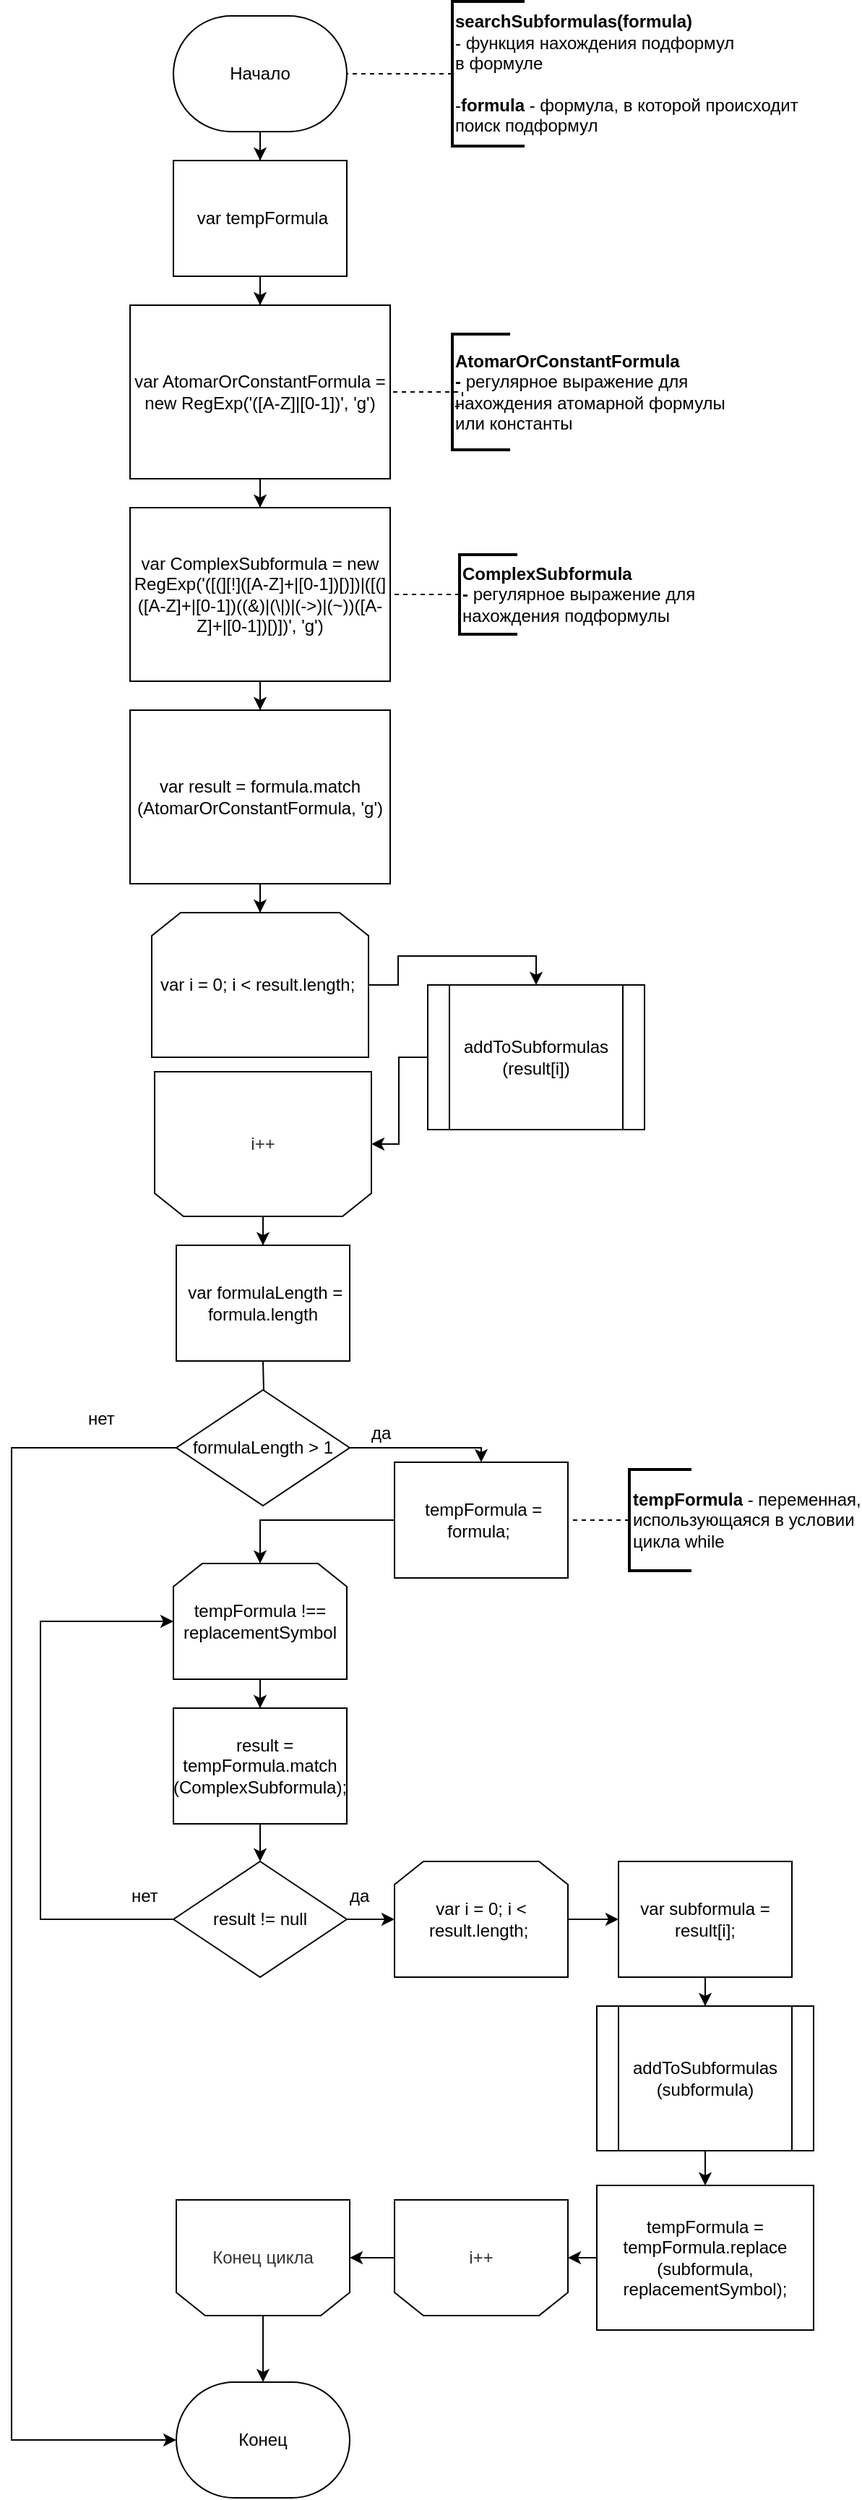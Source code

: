 <mxfile version="13.0.8" type="device"><diagram id="1t7p6Hh3cURHB-4DBX0M" name="Page-1"><mxGraphModel dx="1422" dy="762" grid="1" gridSize="10" guides="1" tooltips="1" connect="1" arrows="1" fold="1" page="1" pageScale="1" pageWidth="827" pageHeight="1169" math="0" shadow="0"><root><mxCell id="0"/><mxCell id="1" parent="0"/><mxCell id="ZX2BLgcOro3yoejtXOzk-10" value="" style="edgeStyle=orthogonalEdgeStyle;rounded=0;orthogonalLoop=1;jettySize=auto;html=1;" parent="1" source="aUrjmWOojp8BeVGfz8_i-4" target="aUrjmWOojp8BeVGfz8_i-21" edge="1"><mxGeometry relative="1" as="geometry"/></mxCell><mxCell id="aUrjmWOojp8BeVGfz8_i-4" value="var result = formula.match&lt;br&gt;(AtomarOrConstantFormula, 'g')" style="rounded=0;whiteSpace=wrap;html=1;fillColor=#ffffff;" parent="1" vertex="1"><mxGeometry x="202" y="510" width="180" height="120" as="geometry"/></mxCell><mxCell id="4Qz2ON3pD0a2DFJJNp7B-15" value="" style="edgeStyle=orthogonalEdgeStyle;rounded=0;orthogonalLoop=1;jettySize=auto;html=1;endArrow=classic;endFill=1;entryX=0.5;entryY=0;entryDx=0;entryDy=0;" parent="1" source="aUrjmWOojp8BeVGfz8_i-21" target="4Qz2ON3pD0a2DFJJNp7B-14" edge="1"><mxGeometry relative="1" as="geometry"/></mxCell><mxCell id="aUrjmWOojp8BeVGfz8_i-21" value="var i = 0; i &amp;lt; result.length;&amp;nbsp;" style="shape=loopLimit;whiteSpace=wrap;html=1;" parent="1" vertex="1"><mxGeometry x="217" y="650" width="150" height="100" as="geometry"/></mxCell><mxCell id="to2Lda3MGPFUbq3ygbfj-8" style="edgeStyle=orthogonalEdgeStyle;rounded=0;orthogonalLoop=1;jettySize=auto;html=1;" edge="1" parent="1" source="aUrjmWOojp8BeVGfz8_i-22" target="4Qz2ON3pD0a2DFJJNp7B-16"><mxGeometry relative="1" as="geometry"/></mxCell><mxCell id="aUrjmWOojp8BeVGfz8_i-22" value="i++" style="shape=loopLimit;whiteSpace=wrap;html=1;rotation=0;textOpacity=80;direction=east;flipH=0;flipV=1;" parent="1" vertex="1"><mxGeometry x="219" y="760" width="150" height="100" as="geometry"/></mxCell><mxCell id="to2Lda3MGPFUbq3ygbfj-1" style="edgeStyle=orthogonalEdgeStyle;rounded=0;orthogonalLoop=1;jettySize=auto;html=1;" edge="1" parent="1" source="4Qz2ON3pD0a2DFJJNp7B-1" target="4Qz2ON3pD0a2DFJJNp7B-4"><mxGeometry relative="1" as="geometry"/></mxCell><mxCell id="4Qz2ON3pD0a2DFJJNp7B-1" value="Начало&lt;br&gt;" style="whiteSpace=wrap;html=1;rounded=1;arcSize=50;align=center;verticalAlign=middle;container=1;recursiveResize=0;strokeWidth=1;autosize=1;spacing=4;treeFolding=1;" parent="1" vertex="1"><mxGeometry x="232" y="30" width="120" height="80" as="geometry"/></mxCell><mxCell id="4Qz2ON3pD0a2DFJJNp7B-3" value="" style="edgeStyle=orthogonalEdgeStyle;rounded=0;orthogonalLoop=1;jettySize=auto;html=1;dashed=1;endArrow=none;endFill=0;" parent="1" source="4Qz2ON3pD0a2DFJJNp7B-2" target="4Qz2ON3pD0a2DFJJNp7B-1" edge="1"><mxGeometry relative="1" as="geometry"/></mxCell><mxCell id="4Qz2ON3pD0a2DFJJNp7B-2" value="&lt;div style=&quot;text-align: left&quot;&gt;&lt;b&gt;searchSubformulas(formula)&lt;/b&gt;&lt;br&gt;&lt;/div&gt;&lt;div style=&quot;text-align: left&quot;&gt;- функция нахождения подформул&amp;nbsp;&lt;/div&gt;&lt;div style=&quot;text-align: left&quot;&gt;в формуле&lt;/div&gt;&lt;div style=&quot;text-align: left&quot;&gt;&lt;span&gt;&lt;br&gt;&lt;/span&gt;&lt;/div&gt;&lt;div style=&quot;text-align: left&quot;&gt;-&lt;b&gt;formula&lt;/b&gt;&amp;nbsp;- формула, в которой происходит&lt;/div&gt;&lt;div style=&quot;text-align: left&quot;&gt;поиск подформул&lt;/div&gt;" style="strokeWidth=2;html=1;shape=mxgraph.flowchart.annotation_1;align=left;pointerEvents=1" parent="1" vertex="1"><mxGeometry x="425" y="20" width="50" height="100" as="geometry"/></mxCell><mxCell id="to2Lda3MGPFUbq3ygbfj-4" style="edgeStyle=orthogonalEdgeStyle;rounded=0;orthogonalLoop=1;jettySize=auto;html=1;" edge="1" parent="1" source="4Qz2ON3pD0a2DFJJNp7B-4" target="4Qz2ON3pD0a2DFJJNp7B-5"><mxGeometry relative="1" as="geometry"/></mxCell><mxCell id="4Qz2ON3pD0a2DFJJNp7B-4" value="&amp;nbsp;var tempFormula" style="rounded=0;whiteSpace=wrap;html=1;fillColor=#ffffff;" parent="1" vertex="1"><mxGeometry x="232" y="130" width="120" height="80" as="geometry"/></mxCell><mxCell id="4Qz2ON3pD0a2DFJJNp7B-41" value="" style="edgeStyle=orthogonalEdgeStyle;rounded=0;orthogonalLoop=1;jettySize=auto;html=1;endArrow=classic;endFill=1;" parent="1" source="4Qz2ON3pD0a2DFJJNp7B-5" target="4Qz2ON3pD0a2DFJJNp7B-38" edge="1"><mxGeometry relative="1" as="geometry"/></mxCell><mxCell id="4Qz2ON3pD0a2DFJJNp7B-5" value="&lt;div style=&quot;text-align: center&quot;&gt;var AtomarOrConstantFormula = new RegExp('([A-Z]|[0-1])', 'g')&lt;/div&gt;" style="rounded=0;whiteSpace=wrap;html=1;" parent="1" vertex="1"><mxGeometry x="202" y="230" width="180" height="120" as="geometry"/></mxCell><mxCell id="4Qz2ON3pD0a2DFJJNp7B-6" style="edgeStyle=orthogonalEdgeStyle;rounded=0;orthogonalLoop=1;jettySize=auto;html=1;entryX=1;entryY=0.5;entryDx=0;entryDy=0;endArrow=none;endFill=0;dashed=1;exitX=0;exitY=0.5;exitDx=0;exitDy=0;exitPerimeter=0;" parent="1" target="4Qz2ON3pD0a2DFJJNp7B-5" edge="1" source="4Qz2ON3pD0a2DFJJNp7B-7"><mxGeometry relative="1" as="geometry"><mxPoint x="432" y="259.529" as="sourcePoint"/><Array as="points"><mxPoint x="432" y="300"/><mxPoint x="432" y="290"/></Array></mxGeometry></mxCell><mxCell id="4Qz2ON3pD0a2DFJJNp7B-7" value="&lt;span&gt;&lt;b&gt;AtomarOrConstantFormula&amp;nbsp;&lt;/b&gt;&lt;/span&gt;&lt;div&gt;&lt;b&gt;-&lt;/b&gt;&amp;nbsp;регулярное выражение для&amp;nbsp;&lt;/div&gt;&lt;div&gt;нахождения&amp;nbsp;&lt;span&gt;атомарной формулы&amp;nbsp;&lt;/span&gt;&lt;/div&gt;&lt;div&gt;&lt;span&gt;или константы&lt;/span&gt;&lt;/div&gt;" style="strokeWidth=2;html=1;shape=mxgraph.flowchart.annotation_1;align=left;pointerEvents=1" parent="1" vertex="1"><mxGeometry x="425" y="250" width="40" height="80" as="geometry"/></mxCell><mxCell id="4Qz2ON3pD0a2DFJJNp7B-19" value="" style="edgeStyle=orthogonalEdgeStyle;rounded=0;orthogonalLoop=1;jettySize=auto;html=1;endArrow=classic;endFill=1;entryX=1;entryY=0.5;entryDx=0;entryDy=0;" parent="1" source="4Qz2ON3pD0a2DFJJNp7B-14" target="aUrjmWOojp8BeVGfz8_i-22" edge="1"><mxGeometry relative="1" as="geometry"><Array as="points"/></mxGeometry></mxCell><mxCell id="4Qz2ON3pD0a2DFJJNp7B-14" value="&lt;span&gt;addToSubformulas&lt;br&gt;(result[i])&lt;/span&gt;" style="shape=process;whiteSpace=wrap;html=1;backgroundOutline=1;" parent="1" vertex="1"><mxGeometry x="408" y="700" width="150" height="100" as="geometry"/></mxCell><mxCell id="to2Lda3MGPFUbq3ygbfj-9" style="edgeStyle=orthogonalEdgeStyle;rounded=0;orthogonalLoop=1;jettySize=auto;html=1;" edge="1" parent="1" target="4Qz2ON3pD0a2DFJJNp7B-21"><mxGeometry relative="1" as="geometry"><mxPoint x="294" y="960" as="sourcePoint"/></mxGeometry></mxCell><mxCell id="4Qz2ON3pD0a2DFJJNp7B-16" value="&amp;nbsp;var formulaLength = formula.length" style="rounded=0;whiteSpace=wrap;html=1;" parent="1" vertex="1"><mxGeometry x="234" y="880" width="120" height="80" as="geometry"/></mxCell><mxCell id="4Qz2ON3pD0a2DFJJNp7B-27" style="edgeStyle=orthogonalEdgeStyle;rounded=0;orthogonalLoop=1;jettySize=auto;html=1;entryX=0.5;entryY=0;entryDx=0;entryDy=0;endArrow=classic;endFill=1;" parent="1" source="4Qz2ON3pD0a2DFJJNp7B-21" target="4Qz2ON3pD0a2DFJJNp7B-24" edge="1"><mxGeometry relative="1" as="geometry"><Array as="points"><mxPoint x="445" y="1020"/></Array></mxGeometry></mxCell><mxCell id="4Qz2ON3pD0a2DFJJNp7B-68" style="edgeStyle=orthogonalEdgeStyle;rounded=0;orthogonalLoop=1;jettySize=auto;html=1;entryX=0;entryY=0.5;entryDx=0;entryDy=0;endArrow=classic;endFill=1;exitX=0;exitY=0.5;exitDx=0;exitDy=0;exitPerimeter=0;" parent="1" source="4Qz2ON3pD0a2DFJJNp7B-21" target="4Qz2ON3pD0a2DFJJNp7B-65" edge="1"><mxGeometry relative="1" as="geometry"><Array as="points"><mxPoint x="120" y="1020"/><mxPoint x="120" y="1706"/></Array></mxGeometry></mxCell><mxCell id="4Qz2ON3pD0a2DFJJNp7B-21" value="formulaLength &amp;gt; 1" style="strokeWidth=1;html=1;shape=mxgraph.flowchart.decision;whiteSpace=wrap;" parent="1" vertex="1"><mxGeometry x="234" y="980" width="120" height="80" as="geometry"/></mxCell><mxCell id="4Qz2ON3pD0a2DFJJNp7B-37" style="edgeStyle=orthogonalEdgeStyle;rounded=0;orthogonalLoop=1;jettySize=auto;html=1;endArrow=classic;endFill=1;entryX=0.5;entryY=0;entryDx=0;entryDy=0;" parent="1" source="4Qz2ON3pD0a2DFJJNp7B-24" target="4Qz2ON3pD0a2DFJJNp7B-31" edge="1"><mxGeometry relative="1" as="geometry"/></mxCell><mxCell id="4Qz2ON3pD0a2DFJJNp7B-24" value="&amp;nbsp;tempFormula = formula;&amp;nbsp;" style="rounded=0;whiteSpace=wrap;html=1;" parent="1" vertex="1"><mxGeometry x="385" y="1030" width="120" height="80" as="geometry"/></mxCell><mxCell id="4Qz2ON3pD0a2DFJJNp7B-29" value="" style="edgeStyle=orthogonalEdgeStyle;rounded=0;orthogonalLoop=1;jettySize=auto;html=1;endArrow=none;endFill=0;dashed=1;" parent="1" source="4Qz2ON3pD0a2DFJJNp7B-28" target="4Qz2ON3pD0a2DFJJNp7B-24" edge="1"><mxGeometry relative="1" as="geometry"/></mxCell><mxCell id="4Qz2ON3pD0a2DFJJNp7B-28" value="&lt;b&gt;tempFormula&amp;nbsp;&lt;/b&gt;- переменная,&lt;br&gt;использующаяся в условии&lt;br&gt;цикла while&lt;br&gt;" style="strokeWidth=2;html=1;shape=mxgraph.flowchart.annotation_1;align=left;pointerEvents=1" parent="1" vertex="1"><mxGeometry x="547.5" y="1035" width="43" height="70" as="geometry"/></mxCell><mxCell id="4Qz2ON3pD0a2DFJJNp7B-30" value="да" style="text;html=1;resizable=0;points=[];autosize=1;align=left;verticalAlign=top;spacingTop=-4;" parent="1" vertex="1"><mxGeometry x="367" y="1000" width="30" height="20" as="geometry"/></mxCell><mxCell id="4Qz2ON3pD0a2DFJJNp7B-44" value="" style="edgeStyle=orthogonalEdgeStyle;rounded=0;orthogonalLoop=1;jettySize=auto;html=1;endArrow=classic;endFill=1;" parent="1" source="4Qz2ON3pD0a2DFJJNp7B-31" target="4Qz2ON3pD0a2DFJJNp7B-43" edge="1"><mxGeometry relative="1" as="geometry"/></mxCell><mxCell id="4Qz2ON3pD0a2DFJJNp7B-31" value="tempFormula !== replacementSymbol&lt;br&gt;" style="shape=loopLimit;whiteSpace=wrap;html=1;" parent="1" vertex="1"><mxGeometry x="232" y="1100" width="120" height="80" as="geometry"/></mxCell><mxCell id="to2Lda3MGPFUbq3ygbfj-7" style="edgeStyle=orthogonalEdgeStyle;rounded=0;orthogonalLoop=1;jettySize=auto;html=1;" edge="1" parent="1" source="4Qz2ON3pD0a2DFJJNp7B-38" target="aUrjmWOojp8BeVGfz8_i-4"><mxGeometry relative="1" as="geometry"/></mxCell><mxCell id="4Qz2ON3pD0a2DFJJNp7B-38" value="&lt;div style=&quot;text-align: center&quot;&gt;var ComplexSubformula = new RegExp('([(][!]([A-Z]+|[0-1])[)])|([(]([A-Z]+|[0-1])((&amp;amp;)|(\\|)|(-&amp;gt;)|(~))([A-Z]+|[0-1])[)])', 'g')&lt;/div&gt;" style="rounded=0;whiteSpace=wrap;html=1;" parent="1" vertex="1"><mxGeometry x="202" y="370" width="180" height="120" as="geometry"/></mxCell><mxCell id="4Qz2ON3pD0a2DFJJNp7B-39" style="edgeStyle=orthogonalEdgeStyle;rounded=0;orthogonalLoop=1;jettySize=auto;html=1;entryX=1;entryY=0.5;entryDx=0;entryDy=0;endArrow=none;endFill=0;dashed=1;" parent="1" source="4Qz2ON3pD0a2DFJJNp7B-40" target="4Qz2ON3pD0a2DFJJNp7B-38" edge="1"><mxGeometry relative="1" as="geometry"/></mxCell><mxCell id="4Qz2ON3pD0a2DFJJNp7B-40" value="&lt;span&gt;&lt;b&gt;ComplexSubformula&lt;/b&gt;&lt;/span&gt;&lt;span&gt;&lt;b&gt;&amp;nbsp;&lt;/b&gt;&lt;/span&gt;&lt;div&gt;&lt;b&gt;-&lt;/b&gt;&amp;nbsp;регулярное выражение для&amp;nbsp;&lt;/div&gt;&lt;div&gt;нахождения подформулы&lt;/div&gt;" style="strokeWidth=2;html=1;shape=mxgraph.flowchart.annotation_1;align=left;pointerEvents=1" parent="1" vertex="1"><mxGeometry x="430" y="402.5" width="40" height="55" as="geometry"/></mxCell><mxCell id="4Qz2ON3pD0a2DFJJNp7B-46" value="" style="edgeStyle=orthogonalEdgeStyle;rounded=0;orthogonalLoop=1;jettySize=auto;html=1;endArrow=classic;endFill=1;" parent="1" source="4Qz2ON3pD0a2DFJJNp7B-43" target="4Qz2ON3pD0a2DFJJNp7B-45" edge="1"><mxGeometry relative="1" as="geometry"/></mxCell><mxCell id="4Qz2ON3pD0a2DFJJNp7B-43" value="&amp;nbsp; result = tempFormula.match&lt;br&gt;(ComplexSubformula);" style="rounded=0;whiteSpace=wrap;html=1;" parent="1" vertex="1"><mxGeometry x="232" y="1200" width="120" height="80" as="geometry"/></mxCell><mxCell id="4Qz2ON3pD0a2DFJJNp7B-49" value="" style="edgeStyle=orthogonalEdgeStyle;rounded=0;orthogonalLoop=1;jettySize=auto;html=1;endArrow=classic;endFill=1;" parent="1" source="4Qz2ON3pD0a2DFJJNp7B-45" target="4Qz2ON3pD0a2DFJJNp7B-48" edge="1"><mxGeometry relative="1" as="geometry"/></mxCell><mxCell id="4Qz2ON3pD0a2DFJJNp7B-72" style="edgeStyle=orthogonalEdgeStyle;rounded=0;orthogonalLoop=1;jettySize=auto;html=1;endArrow=classic;endFill=1;exitX=0;exitY=0.5;exitDx=0;exitDy=0;exitPerimeter=0;entryX=0;entryY=0.5;entryDx=0;entryDy=0;" parent="1" source="4Qz2ON3pD0a2DFJJNp7B-45" edge="1" target="4Qz2ON3pD0a2DFJJNp7B-31"><mxGeometry relative="1" as="geometry"><mxPoint x="253" y="1106" as="targetPoint"/><mxPoint x="176" y="1356" as="sourcePoint"/><Array as="points"><mxPoint x="140" y="1346"/><mxPoint x="140" y="1140"/></Array></mxGeometry></mxCell><mxCell id="4Qz2ON3pD0a2DFJJNp7B-45" value="result != null" style="strokeWidth=1;html=1;shape=mxgraph.flowchart.decision;whiteSpace=wrap;" parent="1" vertex="1"><mxGeometry x="232" y="1306" width="120" height="80" as="geometry"/></mxCell><mxCell id="4Qz2ON3pD0a2DFJJNp7B-52" value="" style="edgeStyle=orthogonalEdgeStyle;rounded=0;orthogonalLoop=1;jettySize=auto;html=1;endArrow=classic;endFill=1;" parent="1" source="4Qz2ON3pD0a2DFJJNp7B-48" target="4Qz2ON3pD0a2DFJJNp7B-51" edge="1"><mxGeometry relative="1" as="geometry"/></mxCell><mxCell id="4Qz2ON3pD0a2DFJJNp7B-48" value="var i = 0; i &amp;lt; result.length;&amp;nbsp;" style="shape=loopLimit;whiteSpace=wrap;html=1;" parent="1" vertex="1"><mxGeometry x="385" y="1306" width="120" height="80" as="geometry"/></mxCell><mxCell id="4Qz2ON3pD0a2DFJJNp7B-50" value="да" style="text;html=1;resizable=0;points=[];autosize=1;align=left;verticalAlign=top;spacingTop=-4;" parent="1" vertex="1"><mxGeometry x="352" y="1320" width="30" height="20" as="geometry"/></mxCell><mxCell id="4Qz2ON3pD0a2DFJJNp7B-58" value="" style="edgeStyle=orthogonalEdgeStyle;rounded=0;orthogonalLoop=1;jettySize=auto;html=1;endArrow=classic;endFill=1;" parent="1" source="4Qz2ON3pD0a2DFJJNp7B-51" target="4Qz2ON3pD0a2DFJJNp7B-57" edge="1"><mxGeometry relative="1" as="geometry"/></mxCell><mxCell id="4Qz2ON3pD0a2DFJJNp7B-51" value="var subformula = result[i];" style="rounded=0;whiteSpace=wrap;html=1;" parent="1" vertex="1"><mxGeometry x="540" y="1306" width="120" height="80" as="geometry"/></mxCell><mxCell id="4Qz2ON3pD0a2DFJJNp7B-60" value="" style="edgeStyle=orthogonalEdgeStyle;rounded=0;orthogonalLoop=1;jettySize=auto;html=1;endArrow=classic;endFill=1;" parent="1" source="4Qz2ON3pD0a2DFJJNp7B-57" target="4Qz2ON3pD0a2DFJJNp7B-59" edge="1"><mxGeometry relative="1" as="geometry"/></mxCell><mxCell id="4Qz2ON3pD0a2DFJJNp7B-57" value="&lt;div style=&quot;text-align: center&quot;&gt;&lt;span&gt;addToSubformulas&lt;/span&gt;&lt;/div&gt;&lt;div style=&quot;text-align: center&quot;&gt;&lt;span&gt;(subformula)&lt;/span&gt;&lt;/div&gt;" style="shape=process;whiteSpace=wrap;html=1;backgroundOutline=1;strokeWidth=1;align=center;verticalAlign=middle;" parent="1" vertex="1"><mxGeometry x="525" y="1406" width="150" height="100" as="geometry"/></mxCell><mxCell id="4Qz2ON3pD0a2DFJJNp7B-64" value="" style="edgeStyle=orthogonalEdgeStyle;rounded=0;orthogonalLoop=1;jettySize=auto;html=1;endArrow=classic;endFill=1;" parent="1" source="4Qz2ON3pD0a2DFJJNp7B-59" target="4Qz2ON3pD0a2DFJJNp7B-63" edge="1"><mxGeometry relative="1" as="geometry"/></mxCell><mxCell id="4Qz2ON3pD0a2DFJJNp7B-59" value="tempFormula = tempFormula.replace&lt;br&gt;(subformula, replacementSymbol);" style="rounded=0;whiteSpace=wrap;html=1;strokeWidth=1;align=center;" parent="1" vertex="1"><mxGeometry x="525" y="1530" width="150" height="100" as="geometry"/></mxCell><mxCell id="4Qz2ON3pD0a2DFJJNp7B-71" style="edgeStyle=orthogonalEdgeStyle;rounded=0;orthogonalLoop=1;jettySize=auto;html=1;endArrow=classic;endFill=1;" parent="1" source="4Qz2ON3pD0a2DFJJNp7B-63" target="4Qz2ON3pD0a2DFJJNp7B-69" edge="1"><mxGeometry relative="1" as="geometry"/></mxCell><mxCell id="4Qz2ON3pD0a2DFJJNp7B-63" value="i++" style="shape=loopLimit;whiteSpace=wrap;html=1;rotation=0;textOpacity=80;direction=east;flipH=0;flipV=1;" parent="1" vertex="1"><mxGeometry x="385" y="1540" width="120" height="80" as="geometry"/></mxCell><mxCell id="4Qz2ON3pD0a2DFJJNp7B-65" value="Конец&lt;br&gt;" style="whiteSpace=wrap;html=1;rounded=1;arcSize=50;align=center;verticalAlign=middle;container=1;recursiveResize=0;strokeWidth=1;autosize=1;spacing=4;treeFolding=1;" parent="1" vertex="1"><mxGeometry x="234" y="1666" width="120" height="80" as="geometry"/></mxCell><mxCell id="4Qz2ON3pD0a2DFJJNp7B-74" value="" style="edgeStyle=orthogonalEdgeStyle;rounded=0;orthogonalLoop=1;jettySize=auto;html=1;endArrow=classic;endFill=1;" parent="1" source="4Qz2ON3pD0a2DFJJNp7B-69" target="4Qz2ON3pD0a2DFJJNp7B-65" edge="1"><mxGeometry relative="1" as="geometry"/></mxCell><mxCell id="4Qz2ON3pD0a2DFJJNp7B-69" value="Конец цикла" style="shape=loopLimit;whiteSpace=wrap;html=1;rotation=0;textOpacity=80;direction=east;flipH=0;flipV=1;" parent="1" vertex="1"><mxGeometry x="234" y="1540" width="120" height="80" as="geometry"/></mxCell><mxCell id="4Qz2ON3pD0a2DFJJNp7B-73" value="нет" style="text;html=1;resizable=0;points=[];autosize=1;align=left;verticalAlign=top;spacingTop=-4;" parent="1" vertex="1"><mxGeometry x="201" y="1320" width="30" height="20" as="geometry"/></mxCell><mxCell id="to2Lda3MGPFUbq3ygbfj-10" value="нет" style="text;html=1;resizable=0;points=[];autosize=1;align=left;verticalAlign=top;spacingTop=-4;" vertex="1" parent="1"><mxGeometry x="171" y="990" width="30" height="20" as="geometry"/></mxCell></root></mxGraphModel></diagram></mxfile>